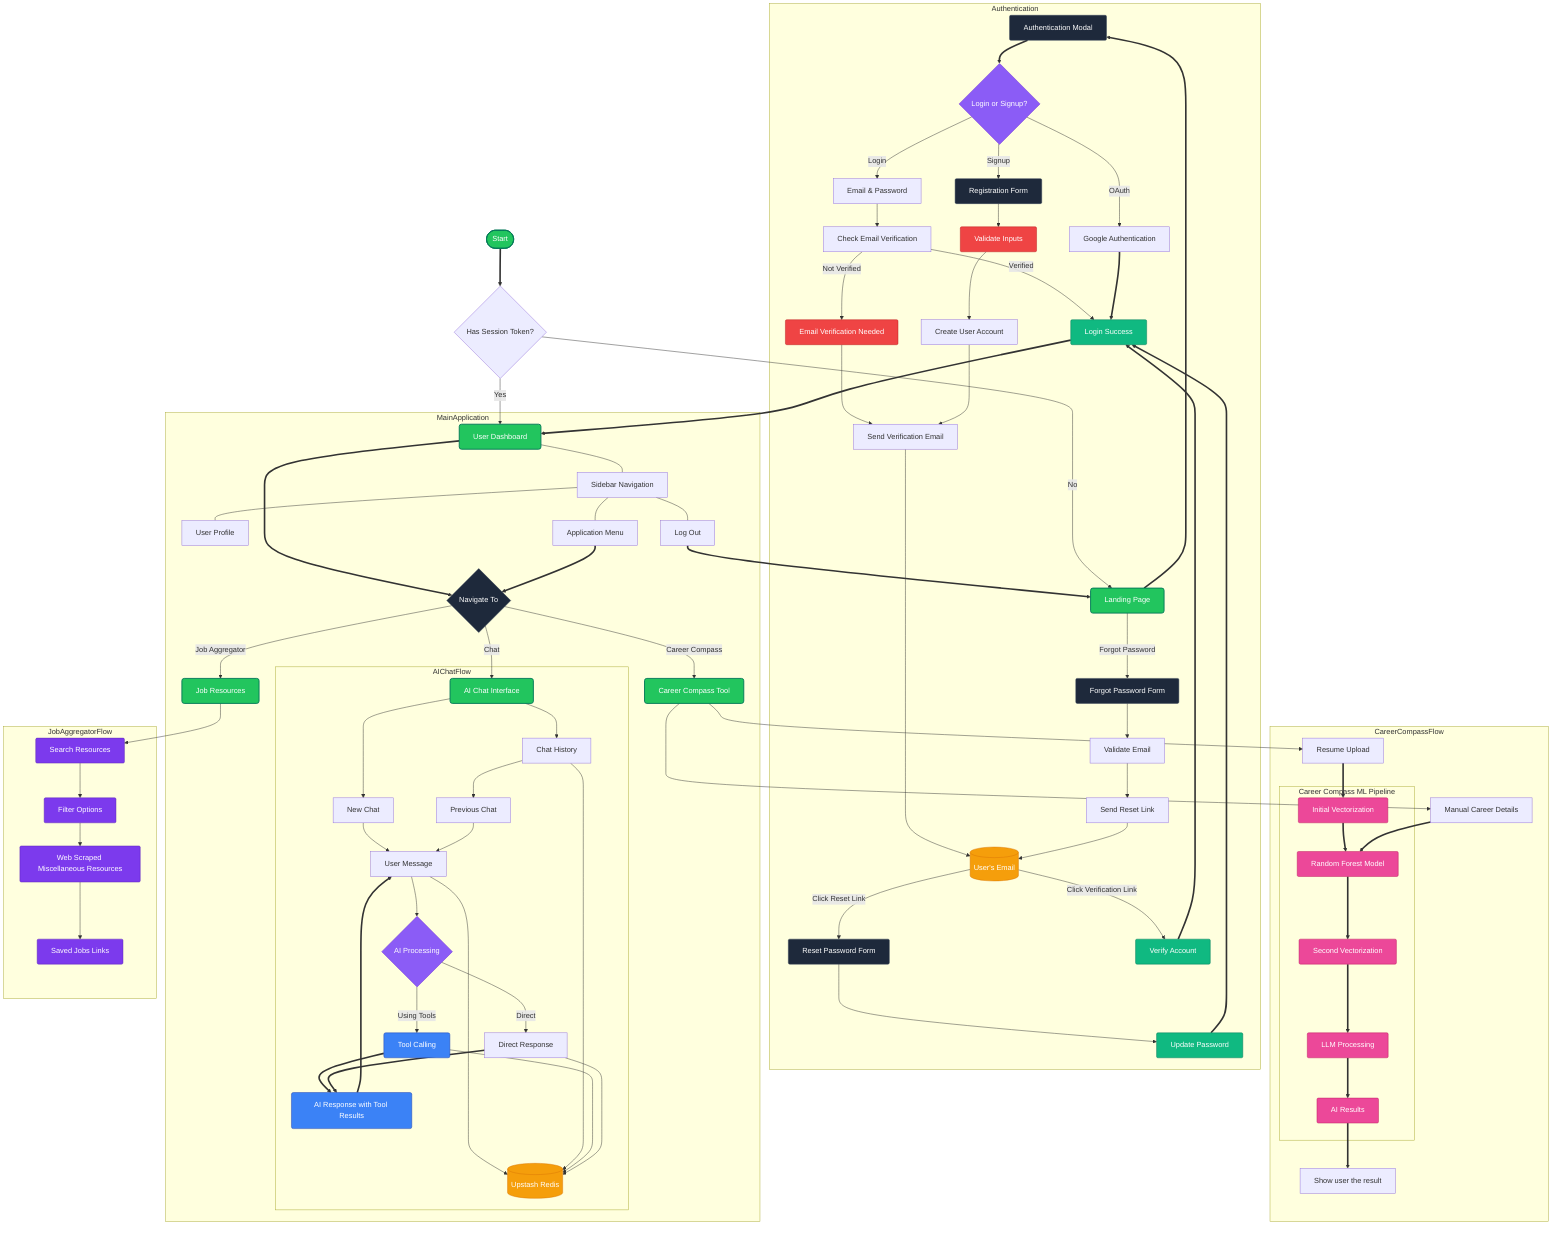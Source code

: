 ---
config:
  layout: fixed
---
flowchart TB
 subgraph Authentication["Authentication"]
    direction TB
        AuthModal["Authentication Modal"]
        LandingPage["Landing Page"]
        Login{"Login or Signup?"}
        CredentialsLogin["Email & Password"]
        SignupForm["Registration Form"]
        GoogleLogin["Google Authentication"]
        CheckVerification["Check Email Verification"]
        LoginSuccess["Login Success"]
        VerificationNeeded["Email Verification Needed"]
        SendVerificationEmail["Send Verification Email"]
        UserEmail@{ label: "User's Email" }
        ValidateSignup["Validate Inputs"]
        CreateUser["Create User Account"]
        ForgotPassword["Forgot Password Form"]
        ValidateEmail["Validate Email"]
        SendResetLink["Send Reset Link"]
        ResetPassword["Reset Password Form"]
        UpdatePassword["Update Password"]
        VerifyAccount["Verify Account"]
  end
 subgraph AIChatFlow["AIChatFlow"]
    direction TB
        NewChat["New Chat"]
        ChatSection["AI Chat Interface"]
        ChatHistory["Chat History"]
        UserMessage["User Message"]
        PreviousChat["Previous Chat"]
        AIProcessing{"AI Processing"}
        ToolCalling["Tool Calling"]
        DirectResponse["Direct Response"]
        Redis[("Upstash Redis")]
        AIResponse["AI Response with Tool Results"]
  end
 subgraph MainApplication["MainApplication"]
    direction TB
        Navigation{"Navigate To"}
        Dashboard["User Dashboard"]
        CareerCompass["Career Compass Tool"]
        Aggregator["Job Resources"]
        UserProfile["User Profile"]
        SidebarNav["Sidebar Navigation"]
        AppMenu["Application Menu"]
        LogOut["Log Out"]
        AIChatFlow
  end
 subgraph MLPipeline["Career Compass ML Pipeline"]
    direction LR
        InitialVector["Initial Vectorization"]
        RandomForest["Random Forest Model"]
        SecondVector["Second Vectorization"]
        LLMProcessing["LLM Processing"]
        AIResults["AI Results"]
  end
 subgraph CareerCompassFlow["CareerCompassFlow"]
    direction TB
        ResumeUpload["Resume Upload"]
        ManualDetails["Manual Career Details"]
        MLPipeline
        CareerVisualization["Show user the result"]
  end
 subgraph JobAggregatorFlow["JobAggregatorFlow"]
    direction TB
        JobSearch["Search Resources"]
        FilterOptions["Filter Options"]
        JobResources["Web Scraped Miscellaneous Resources"]
        SavedJobs["Saved Jobs Links"]
  end
    Start(["Start"]) ==> CheckSession{"Has Session Token?"}
    CheckSession -- No --> LandingPage
    CheckSession -- Yes --> Dashboard
    LandingPage ==> AuthModal
    AuthModal ==> Login
    Login -- Login --> CredentialsLogin
    Login -- Signup --> SignupForm
    Login -- OAuth --> GoogleLogin
    CredentialsLogin --> CheckVerification
    CheckVerification -- Verified --> LoginSuccess
    CheckVerification -- Not Verified --> VerificationNeeded
    VerificationNeeded --> SendVerificationEmail
    SendVerificationEmail --> UserEmail
    SignupForm --> ValidateSignup
    ValidateSignup --> CreateUser
    CreateUser --> SendVerificationEmail
    LandingPage -- Forgot Password --> ForgotPassword
    ForgotPassword --> ValidateEmail
    ValidateEmail --> SendResetLink
    SendResetLink --> UserEmail
    UserEmail -- Click Reset Link --> ResetPassword
    ResetPassword --> UpdatePassword
    UserEmail -- Click Verification Link --> VerifyAccount
    VerifyAccount ==> LoginSuccess
    GoogleLogin ==> LoginSuccess
    UpdatePassword ==> LoginSuccess
    LoginSuccess ==> Dashboard
    Dashboard ==> Navigation
    Navigation -- Chat --> ChatSection
    Navigation -- Career Compass --> CareerCompass
    Navigation -- Job Aggregator --> Aggregator
    SidebarNav --- UserProfile & AppMenu & LogOut
    AppMenu ==> Navigation
    ChatSection --> NewChat & ChatHistory
    NewChat --> UserMessage
    ChatHistory --> PreviousChat
    PreviousChat --> UserMessage
    UserMessage --> AIProcessing
    AIProcessing -- Using Tools --> ToolCalling
    AIProcessing -- Direct --> DirectResponse
    UserMessage ---> Redis
    ChatHistory ---> Redis
    ToolCalling ---> Redis
    DirectResponse ---> Redis
    ToolCalling ==> AIResponse
    DirectResponse ==> AIResponse
    AIResponse ==> UserMessage
    CareerCompass --> ResumeUpload & ManualDetails
    InitialVector ==> RandomForest
    RandomForest ==> SecondVector
    SecondVector ==> LLMProcessing
    LLMProcessing ==> AIResults
    ResumeUpload ==> InitialVector
    ManualDetails ==> RandomForest
    AIResults ==> CareerVisualization
    Aggregator --> JobSearch
    JobSearch --> FilterOptions
    FilterOptions --> JobResources
    JobResources --> SavedJobs
    Dashboard --- SidebarNav
    LogOut ==> LandingPage
    UserEmail@{ shape: cylinder}
     AuthModal:::secondary
     LandingPage:::primary
     Login:::decision
     SignupForm:::secondary
     LoginSuccess:::success
     VerificationNeeded:::error
     UserEmail:::database
     ValidateSignup:::error
     ForgotPassword:::secondary
     ResetPassword:::secondary
     UpdatePassword:::success
     VerifyAccount:::success
     ChatSection:::primary
     AIProcessing:::accent
     AIProcessing:::decision
     ToolCalling:::accent
     Redis:::database
     AIResponse:::accent
     Navigation:::secondary
     Dashboard:::primary
     CareerCompass:::primary
     Aggregator:::primary
     InitialVector:::ml
     RandomForest:::ml
     SecondVector:::ml
     LLMProcessing:::ml
     AIResults:::ml
     JobSearch:::aggregator
     FilterOptions:::aggregator
     JobResources:::aggregator
     SavedJobs:::aggregator
     Start:::primary
    classDef primary fill:#22c55e,stroke:#047857,color:white,stroke-width:2px,rx:5px
    classDef secondary fill:#1e293b,stroke:#334155,color:white,stroke-width:1px,rx:3px
    classDef accent fill:#3b82f6,stroke:#1e40af,color:white,stroke-width:1px,rx:4px
    classDef error fill:#ef4444,stroke:#b91c1c,color:white,stroke-width:1px,rx:3px
    classDef success fill:#10b981,stroke:#047857,color:white,stroke-width:1px,rx:3px
    classDef decision fill:#8b5cf6,stroke:#6d28d9,color:white,stroke-width:1px,rx:10px
    classDef database fill:#f59e0b,stroke:#d97706,color:white,stroke-width:1px,rx:3px
    classDef ml fill:#ec4899,stroke:#be185d,color:white,stroke-width:1px,rx:3px
    classDef aggregator fill:#7c3aed,stroke:#5b21b6,color:white,stroke-width:1px,rx:3px